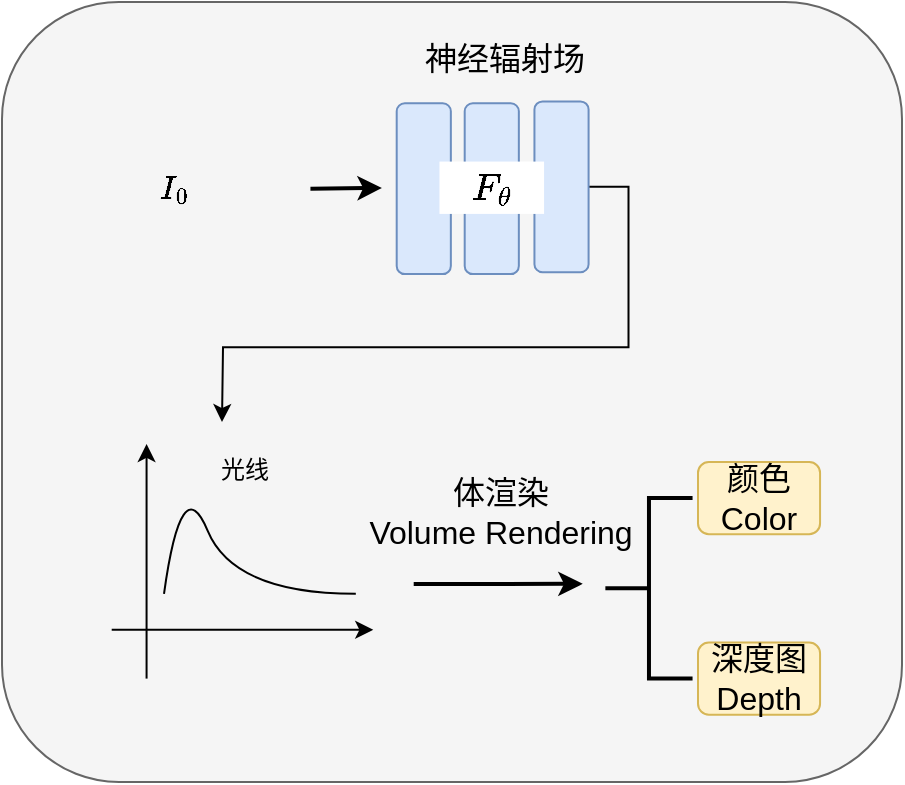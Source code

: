 <mxfile version="24.0.4" type="github">
  <diagram name="第 1 页" id="xlsSRVsYgBKMrE5UdAEL">
    <mxGraphModel dx="1434" dy="738" grid="1" gridSize="10" guides="1" tooltips="1" connect="1" arrows="1" fold="1" page="1" pageScale="1" pageWidth="827" pageHeight="1169" math="1" shadow="0">
      <root>
        <mxCell id="0" />
        <mxCell id="1" parent="0" />
        <mxCell id="EfLHe8vC_a_eS6vLgSUg-2" value="" style="rounded=1;whiteSpace=wrap;html=1;fillColor=#f5f5f5;fontColor=#333333;strokeColor=#666666;" vertex="1" parent="1">
          <mxGeometry x="40" y="150" width="450" height="390" as="geometry" />
        </mxCell>
        <mxCell id="EfLHe8vC_a_eS6vLgSUg-3" value="" style="endArrow=classic;html=1;rounded=0;strokeWidth=2;" edge="1" parent="1">
          <mxGeometry width="50" height="50" relative="1" as="geometry">
            <mxPoint x="194.214" y="243.329" as="sourcePoint" />
            <mxPoint x="229.96" y="242.968" as="targetPoint" />
          </mxGeometry>
        </mxCell>
        <mxCell id="EfLHe8vC_a_eS6vLgSUg-4" value="" style="endArrow=classic;html=1;rounded=0;strokeWidth=2;" edge="1" parent="1">
          <mxGeometry width="50" height="50" relative="1" as="geometry">
            <mxPoint x="245.85" y="441" as="sourcePoint" />
            <mxPoint x="330.378" y="440.918" as="targetPoint" />
          </mxGeometry>
        </mxCell>
        <mxCell id="EfLHe8vC_a_eS6vLgSUg-5" value="&lt;font style=&quot;font-size: 16px;&quot;&gt;体渲染&lt;/font&gt;&lt;div style=&quot;font-size: 16px;&quot;&gt;&lt;font style=&quot;font-size: 16px;&quot;&gt;Volume Rendering&lt;/font&gt;&lt;/div&gt;" style="text;html=1;align=center;verticalAlign=middle;resizable=0;points=[];autosize=1;strokeColor=none;fillColor=none;" vertex="1" parent="1">
          <mxGeometry x="208.686" y="380.008" width="160" height="50" as="geometry" />
        </mxCell>
        <mxCell id="EfLHe8vC_a_eS6vLgSUg-6" value="" style="strokeWidth=2;html=1;shape=mxgraph.flowchart.annotation_2;align=left;labelPosition=right;pointerEvents=1;" vertex="1" parent="1">
          <mxGeometry x="341.687" y="398.052" width="43.593" height="90.244" as="geometry" />
        </mxCell>
        <mxCell id="EfLHe8vC_a_eS6vLgSUg-7" value="&lt;font style=&quot;font-size: 16px;&quot;&gt;颜色&lt;/font&gt;&lt;div&gt;&lt;font style=&quot;font-size: 16px;&quot;&gt;Color&lt;/font&gt;&lt;/div&gt;" style="rounded=1;whiteSpace=wrap;html=1;fillColor=#fff2cc;strokeColor=#d6b656;" vertex="1" parent="1">
          <mxGeometry x="387.998" y="380.004" width="61.03" height="36.098" as="geometry" />
        </mxCell>
        <mxCell id="EfLHe8vC_a_eS6vLgSUg-8" value="&lt;span style=&quot;font-size: 16px;&quot;&gt;深度图&lt;/span&gt;&lt;div&gt;&lt;span style=&quot;font-size: 16px;&quot;&gt;Depth&lt;/span&gt;&lt;/div&gt;" style="rounded=1;whiteSpace=wrap;html=1;fillColor=#fff2cc;strokeColor=#d6b656;" vertex="1" parent="1">
          <mxGeometry x="387.998" y="470.248" width="61.03" height="36.098" as="geometry" />
        </mxCell>
        <mxCell id="EfLHe8vC_a_eS6vLgSUg-24" value="&lt;font style=&quot;font-size: 14px;&quot;&gt;$$I_0$$&lt;/font&gt;" style="text;html=1;align=center;verticalAlign=middle;resizable=0;points=[];autosize=1;strokeColor=none;fillColor=none;" vertex="1" parent="1">
          <mxGeometry x="91.334" y="227.988" width="70" height="30" as="geometry" />
        </mxCell>
        <mxCell id="EfLHe8vC_a_eS6vLgSUg-11" value="" style="group" vertex="1" connectable="0" parent="1">
          <mxGeometry x="94.848" y="369.176" width="130.779" height="119.122" as="geometry" />
        </mxCell>
        <mxCell id="EfLHe8vC_a_eS6vLgSUg-12" value="光线" style="text;html=1;align=center;verticalAlign=middle;resizable=0;points=[];autosize=1;strokeColor=none;fillColor=none;" vertex="1" parent="EfLHe8vC_a_eS6vLgSUg-11">
          <mxGeometry x="40.977" width="50" height="30" as="geometry" />
        </mxCell>
        <mxCell id="EfLHe8vC_a_eS6vLgSUg-13" value="" style="group" vertex="1" connectable="0" parent="EfLHe8vC_a_eS6vLgSUg-11">
          <mxGeometry y="1.805" width="130.779" height="117.317" as="geometry" />
        </mxCell>
        <mxCell id="EfLHe8vC_a_eS6vLgSUg-14" value="" style="endArrow=classic;html=1;rounded=0;strokeWidth=1;" edge="1" parent="EfLHe8vC_a_eS6vLgSUg-13">
          <mxGeometry width="50" height="50" relative="1" as="geometry">
            <mxPoint x="17.437" y="117.317" as="sourcePoint" />
            <mxPoint x="17.437" as="targetPoint" />
          </mxGeometry>
        </mxCell>
        <mxCell id="EfLHe8vC_a_eS6vLgSUg-15" value="" style="endArrow=classic;html=1;rounded=0;" edge="1" parent="EfLHe8vC_a_eS6vLgSUg-13">
          <mxGeometry width="50" height="50" relative="1" as="geometry">
            <mxPoint y="92.951" as="sourcePoint" />
            <mxPoint x="130.779" y="92.951" as="targetPoint" />
          </mxGeometry>
        </mxCell>
        <mxCell id="EfLHe8vC_a_eS6vLgSUg-16" value="" style="endArrow=none;html=1;rounded=0;curved=1;" edge="1" parent="EfLHe8vC_a_eS6vLgSUg-13">
          <mxGeometry width="50" height="50" relative="1" as="geometry">
            <mxPoint x="26.156" y="74.902" as="sourcePoint" />
            <mxPoint x="122.06" y="74.902" as="targetPoint" />
            <Array as="points">
              <mxPoint x="34.874" y="11.732" />
              <mxPoint x="61.03" y="74.902" />
            </Array>
          </mxGeometry>
        </mxCell>
        <mxCell id="EfLHe8vC_a_eS6vLgSUg-17" value="" style="group" vertex="1" connectable="0" parent="1">
          <mxGeometry x="237.807" y="163.012" width="95.033" height="124.537" as="geometry" />
        </mxCell>
        <mxCell id="EfLHe8vC_a_eS6vLgSUg-18" value="" style="rounded=1;whiteSpace=wrap;html=1;rotation=90;fillColor=#dae8fc;strokeColor=#6c8ebf;" vertex="1" parent="EfLHe8vC_a_eS6vLgSUg-17">
          <mxGeometry x="-29.643" y="66.78" width="85.442" height="27.073" as="geometry" />
        </mxCell>
        <mxCell id="EfLHe8vC_a_eS6vLgSUg-19" value="" style="rounded=1;whiteSpace=wrap;html=1;rotation=90;fillColor=#dae8fc;strokeColor=#6c8ebf;" vertex="1" parent="EfLHe8vC_a_eS6vLgSUg-17">
          <mxGeometry x="4.359" y="66.78" width="85.442" height="27.073" as="geometry" />
        </mxCell>
        <mxCell id="EfLHe8vC_a_eS6vLgSUg-31" style="edgeStyle=orthogonalEdgeStyle;rounded=0;orthogonalLoop=1;jettySize=auto;html=1;exitX=0.5;exitY=0;exitDx=0;exitDy=0;" edge="1" parent="EfLHe8vC_a_eS6vLgSUg-17" source="EfLHe8vC_a_eS6vLgSUg-20">
          <mxGeometry relative="1" as="geometry">
            <mxPoint x="-87.807" y="196.988" as="targetPoint" />
          </mxGeometry>
        </mxCell>
        <mxCell id="EfLHe8vC_a_eS6vLgSUg-20" value="" style="rounded=1;whiteSpace=wrap;html=1;rotation=90;fillColor=#dae8fc;strokeColor=#6c8ebf;" vertex="1" parent="EfLHe8vC_a_eS6vLgSUg-17">
          <mxGeometry x="39.234" y="65.878" width="85.442" height="27.073" as="geometry" />
        </mxCell>
        <mxCell id="EfLHe8vC_a_eS6vLgSUg-21" value="&lt;font style=&quot;font-size: 16px;&quot;&gt;$$F_\theta$$&lt;/font&gt;" style="rounded=0;whiteSpace=wrap;html=1;strokeColor=none;" vertex="1" parent="EfLHe8vC_a_eS6vLgSUg-17">
          <mxGeometry x="20.925" y="66.78" width="52.312" height="26.171" as="geometry" />
        </mxCell>
        <mxCell id="EfLHe8vC_a_eS6vLgSUg-22" value="&lt;font style=&quot;font-size: 16px;&quot;&gt;神经辐射场&lt;/font&gt;" style="text;html=1;align=center;verticalAlign=middle;resizable=0;points=[];autosize=1;strokeColor=none;fillColor=none;" vertex="1" parent="EfLHe8vC_a_eS6vLgSUg-17">
          <mxGeometry x="3.487" width="100" height="30" as="geometry" />
        </mxCell>
      </root>
    </mxGraphModel>
  </diagram>
</mxfile>
